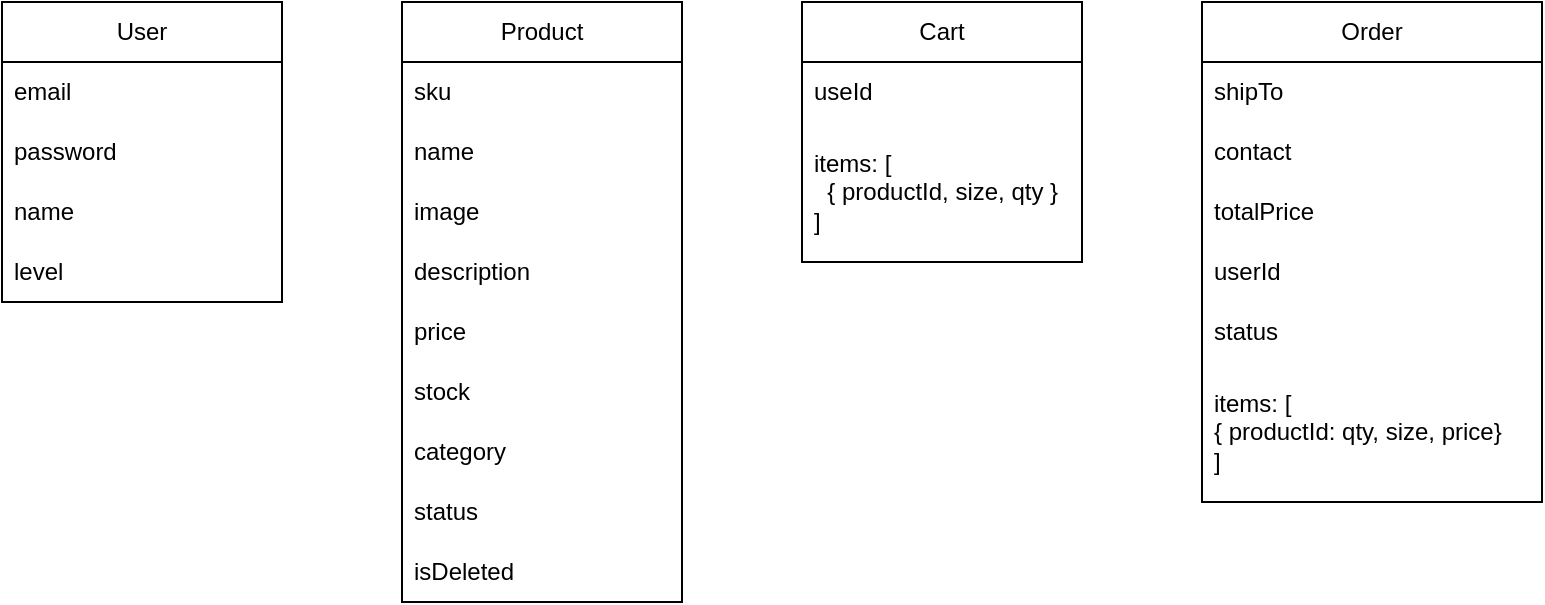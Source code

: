 <mxfile version="24.3.1" type="github">
  <diagram name="페이지-1" id="DgrLe5uK-RSY4BYZjeTq">
    <mxGraphModel dx="1434" dy="746" grid="1" gridSize="10" guides="1" tooltips="1" connect="1" arrows="1" fold="1" page="1" pageScale="1" pageWidth="827" pageHeight="1169" math="0" shadow="0">
      <root>
        <mxCell id="0" />
        <mxCell id="1" parent="0" />
        <mxCell id="7xB_dO6fkHdDOERRDcjT-1" value="User" style="swimlane;fontStyle=0;childLayout=stackLayout;horizontal=1;startSize=30;horizontalStack=0;resizeParent=1;resizeParentMax=0;resizeLast=0;collapsible=1;marginBottom=0;whiteSpace=wrap;html=1;" vertex="1" parent="1">
          <mxGeometry x="40" y="200" width="140" height="150" as="geometry" />
        </mxCell>
        <mxCell id="7xB_dO6fkHdDOERRDcjT-2" value="email" style="text;strokeColor=none;fillColor=none;align=left;verticalAlign=middle;spacingLeft=4;spacingRight=4;overflow=hidden;points=[[0,0.5],[1,0.5]];portConstraint=eastwest;rotatable=0;whiteSpace=wrap;html=1;" vertex="1" parent="7xB_dO6fkHdDOERRDcjT-1">
          <mxGeometry y="30" width="140" height="30" as="geometry" />
        </mxCell>
        <mxCell id="7xB_dO6fkHdDOERRDcjT-3" value="password" style="text;strokeColor=none;fillColor=none;align=left;verticalAlign=middle;spacingLeft=4;spacingRight=4;overflow=hidden;points=[[0,0.5],[1,0.5]];portConstraint=eastwest;rotatable=0;whiteSpace=wrap;html=1;" vertex="1" parent="7xB_dO6fkHdDOERRDcjT-1">
          <mxGeometry y="60" width="140" height="30" as="geometry" />
        </mxCell>
        <mxCell id="7xB_dO6fkHdDOERRDcjT-4" value="name" style="text;strokeColor=none;fillColor=none;align=left;verticalAlign=middle;spacingLeft=4;spacingRight=4;overflow=hidden;points=[[0,0.5],[1,0.5]];portConstraint=eastwest;rotatable=0;whiteSpace=wrap;html=1;" vertex="1" parent="7xB_dO6fkHdDOERRDcjT-1">
          <mxGeometry y="90" width="140" height="30" as="geometry" />
        </mxCell>
        <mxCell id="7xB_dO6fkHdDOERRDcjT-9" value="level" style="text;strokeColor=none;fillColor=none;align=left;verticalAlign=middle;spacingLeft=4;spacingRight=4;overflow=hidden;points=[[0,0.5],[1,0.5]];portConstraint=eastwest;rotatable=0;whiteSpace=wrap;html=1;" vertex="1" parent="7xB_dO6fkHdDOERRDcjT-1">
          <mxGeometry y="120" width="140" height="30" as="geometry" />
        </mxCell>
        <mxCell id="7xB_dO6fkHdDOERRDcjT-10" value="Product" style="swimlane;fontStyle=0;childLayout=stackLayout;horizontal=1;startSize=30;horizontalStack=0;resizeParent=1;resizeParentMax=0;resizeLast=0;collapsible=1;marginBottom=0;whiteSpace=wrap;html=1;" vertex="1" parent="1">
          <mxGeometry x="240" y="200" width="140" height="300" as="geometry" />
        </mxCell>
        <mxCell id="7xB_dO6fkHdDOERRDcjT-11" value="sku" style="text;strokeColor=none;fillColor=none;align=left;verticalAlign=middle;spacingLeft=4;spacingRight=4;overflow=hidden;points=[[0,0.5],[1,0.5]];portConstraint=eastwest;rotatable=0;whiteSpace=wrap;html=1;" vertex="1" parent="7xB_dO6fkHdDOERRDcjT-10">
          <mxGeometry y="30" width="140" height="30" as="geometry" />
        </mxCell>
        <mxCell id="7xB_dO6fkHdDOERRDcjT-12" value="name" style="text;strokeColor=none;fillColor=none;align=left;verticalAlign=middle;spacingLeft=4;spacingRight=4;overflow=hidden;points=[[0,0.5],[1,0.5]];portConstraint=eastwest;rotatable=0;whiteSpace=wrap;html=1;" vertex="1" parent="7xB_dO6fkHdDOERRDcjT-10">
          <mxGeometry y="60" width="140" height="30" as="geometry" />
        </mxCell>
        <mxCell id="7xB_dO6fkHdDOERRDcjT-13" value="image" style="text;strokeColor=none;fillColor=none;align=left;verticalAlign=middle;spacingLeft=4;spacingRight=4;overflow=hidden;points=[[0,0.5],[1,0.5]];portConstraint=eastwest;rotatable=0;whiteSpace=wrap;html=1;" vertex="1" parent="7xB_dO6fkHdDOERRDcjT-10">
          <mxGeometry y="90" width="140" height="30" as="geometry" />
        </mxCell>
        <mxCell id="7xB_dO6fkHdDOERRDcjT-14" value="description" style="text;strokeColor=none;fillColor=none;align=left;verticalAlign=middle;spacingLeft=4;spacingRight=4;overflow=hidden;points=[[0,0.5],[1,0.5]];portConstraint=eastwest;rotatable=0;whiteSpace=wrap;html=1;" vertex="1" parent="7xB_dO6fkHdDOERRDcjT-10">
          <mxGeometry y="120" width="140" height="30" as="geometry" />
        </mxCell>
        <mxCell id="7xB_dO6fkHdDOERRDcjT-15" value="price" style="text;strokeColor=none;fillColor=none;align=left;verticalAlign=middle;spacingLeft=4;spacingRight=4;overflow=hidden;points=[[0,0.5],[1,0.5]];portConstraint=eastwest;rotatable=0;whiteSpace=wrap;html=1;" vertex="1" parent="7xB_dO6fkHdDOERRDcjT-10">
          <mxGeometry y="150" width="140" height="30" as="geometry" />
        </mxCell>
        <mxCell id="7xB_dO6fkHdDOERRDcjT-16" value="stock" style="text;strokeColor=none;fillColor=none;align=left;verticalAlign=middle;spacingLeft=4;spacingRight=4;overflow=hidden;points=[[0,0.5],[1,0.5]];portConstraint=eastwest;rotatable=0;whiteSpace=wrap;html=1;" vertex="1" parent="7xB_dO6fkHdDOERRDcjT-10">
          <mxGeometry y="180" width="140" height="30" as="geometry" />
        </mxCell>
        <mxCell id="7xB_dO6fkHdDOERRDcjT-22" value="category" style="text;strokeColor=none;fillColor=none;align=left;verticalAlign=middle;spacingLeft=4;spacingRight=4;overflow=hidden;points=[[0,0.5],[1,0.5]];portConstraint=eastwest;rotatable=0;whiteSpace=wrap;html=1;" vertex="1" parent="7xB_dO6fkHdDOERRDcjT-10">
          <mxGeometry y="210" width="140" height="30" as="geometry" />
        </mxCell>
        <mxCell id="7xB_dO6fkHdDOERRDcjT-17" value="status" style="text;strokeColor=none;fillColor=none;align=left;verticalAlign=middle;spacingLeft=4;spacingRight=4;overflow=hidden;points=[[0,0.5],[1,0.5]];portConstraint=eastwest;rotatable=0;whiteSpace=wrap;html=1;" vertex="1" parent="7xB_dO6fkHdDOERRDcjT-10">
          <mxGeometry y="240" width="140" height="30" as="geometry" />
        </mxCell>
        <mxCell id="7xB_dO6fkHdDOERRDcjT-23" value="isDeleted" style="text;strokeColor=none;fillColor=none;align=left;verticalAlign=middle;spacingLeft=4;spacingRight=4;overflow=hidden;points=[[0,0.5],[1,0.5]];portConstraint=eastwest;rotatable=0;whiteSpace=wrap;html=1;" vertex="1" parent="7xB_dO6fkHdDOERRDcjT-10">
          <mxGeometry y="270" width="140" height="30" as="geometry" />
        </mxCell>
        <mxCell id="7xB_dO6fkHdDOERRDcjT-24" value="Cart" style="swimlane;fontStyle=0;childLayout=stackLayout;horizontal=1;startSize=30;horizontalStack=0;resizeParent=1;resizeParentMax=0;resizeLast=0;collapsible=1;marginBottom=0;whiteSpace=wrap;html=1;" vertex="1" parent="1">
          <mxGeometry x="440" y="200" width="140" height="130" as="geometry" />
        </mxCell>
        <mxCell id="7xB_dO6fkHdDOERRDcjT-25" value="useId" style="text;strokeColor=none;fillColor=none;align=left;verticalAlign=middle;spacingLeft=4;spacingRight=4;overflow=hidden;points=[[0,0.5],[1,0.5]];portConstraint=eastwest;rotatable=0;whiteSpace=wrap;html=1;" vertex="1" parent="7xB_dO6fkHdDOERRDcjT-24">
          <mxGeometry y="30" width="140" height="30" as="geometry" />
        </mxCell>
        <mxCell id="7xB_dO6fkHdDOERRDcjT-26" value="items: [&amp;nbsp;&amp;nbsp;&lt;div&gt;&amp;nbsp; { productId, size, qty }&amp;nbsp;&amp;nbsp;&lt;/div&gt;&lt;div&gt;]&lt;/div&gt;" style="text;strokeColor=none;fillColor=none;align=left;verticalAlign=middle;spacingLeft=4;spacingRight=4;overflow=hidden;points=[[0,0.5],[1,0.5]];portConstraint=eastwest;rotatable=0;whiteSpace=wrap;html=1;" vertex="1" parent="7xB_dO6fkHdDOERRDcjT-24">
          <mxGeometry y="60" width="140" height="70" as="geometry" />
        </mxCell>
        <mxCell id="7xB_dO6fkHdDOERRDcjT-32" value="Order" style="swimlane;fontStyle=0;childLayout=stackLayout;horizontal=1;startSize=30;horizontalStack=0;resizeParent=1;resizeParentMax=0;resizeLast=0;collapsible=1;marginBottom=0;whiteSpace=wrap;html=1;" vertex="1" parent="1">
          <mxGeometry x="640" y="200" width="170" height="250" as="geometry" />
        </mxCell>
        <mxCell id="7xB_dO6fkHdDOERRDcjT-33" value="shipTo" style="text;strokeColor=none;fillColor=none;align=left;verticalAlign=middle;spacingLeft=4;spacingRight=4;overflow=hidden;points=[[0,0.5],[1,0.5]];portConstraint=eastwest;rotatable=0;whiteSpace=wrap;html=1;" vertex="1" parent="7xB_dO6fkHdDOERRDcjT-32">
          <mxGeometry y="30" width="170" height="30" as="geometry" />
        </mxCell>
        <mxCell id="7xB_dO6fkHdDOERRDcjT-34" value="contact" style="text;strokeColor=none;fillColor=none;align=left;verticalAlign=middle;spacingLeft=4;spacingRight=4;overflow=hidden;points=[[0,0.5],[1,0.5]];portConstraint=eastwest;rotatable=0;whiteSpace=wrap;html=1;" vertex="1" parent="7xB_dO6fkHdDOERRDcjT-32">
          <mxGeometry y="60" width="170" height="30" as="geometry" />
        </mxCell>
        <mxCell id="7xB_dO6fkHdDOERRDcjT-44" value="totalPrice" style="text;strokeColor=none;fillColor=none;align=left;verticalAlign=middle;spacingLeft=4;spacingRight=4;overflow=hidden;points=[[0,0.5],[1,0.5]];portConstraint=eastwest;rotatable=0;whiteSpace=wrap;html=1;" vertex="1" parent="7xB_dO6fkHdDOERRDcjT-32">
          <mxGeometry y="90" width="170" height="30" as="geometry" />
        </mxCell>
        <mxCell id="7xB_dO6fkHdDOERRDcjT-45" value="userId" style="text;strokeColor=none;fillColor=none;align=left;verticalAlign=middle;spacingLeft=4;spacingRight=4;overflow=hidden;points=[[0,0.5],[1,0.5]];portConstraint=eastwest;rotatable=0;whiteSpace=wrap;html=1;" vertex="1" parent="7xB_dO6fkHdDOERRDcjT-32">
          <mxGeometry y="120" width="170" height="30" as="geometry" />
        </mxCell>
        <mxCell id="7xB_dO6fkHdDOERRDcjT-46" value="status" style="text;strokeColor=none;fillColor=none;align=left;verticalAlign=middle;spacingLeft=4;spacingRight=4;overflow=hidden;points=[[0,0.5],[1,0.5]];portConstraint=eastwest;rotatable=0;whiteSpace=wrap;html=1;" vertex="1" parent="7xB_dO6fkHdDOERRDcjT-32">
          <mxGeometry y="150" width="170" height="30" as="geometry" />
        </mxCell>
        <mxCell id="7xB_dO6fkHdDOERRDcjT-42" value="items: [&lt;br&gt;{&amp;nbsp;&lt;span style=&quot;background-color: initial;&quot;&gt;productId: qty, size, price}&lt;/span&gt;&lt;div&gt;&lt;div&gt;]&lt;/div&gt;&lt;/div&gt;" style="text;strokeColor=none;fillColor=none;align=left;verticalAlign=middle;spacingLeft=4;spacingRight=4;overflow=hidden;points=[[0,0.5],[1,0.5]];portConstraint=eastwest;rotatable=0;whiteSpace=wrap;html=1;" vertex="1" parent="7xB_dO6fkHdDOERRDcjT-32">
          <mxGeometry y="180" width="170" height="70" as="geometry" />
        </mxCell>
      </root>
    </mxGraphModel>
  </diagram>
</mxfile>
